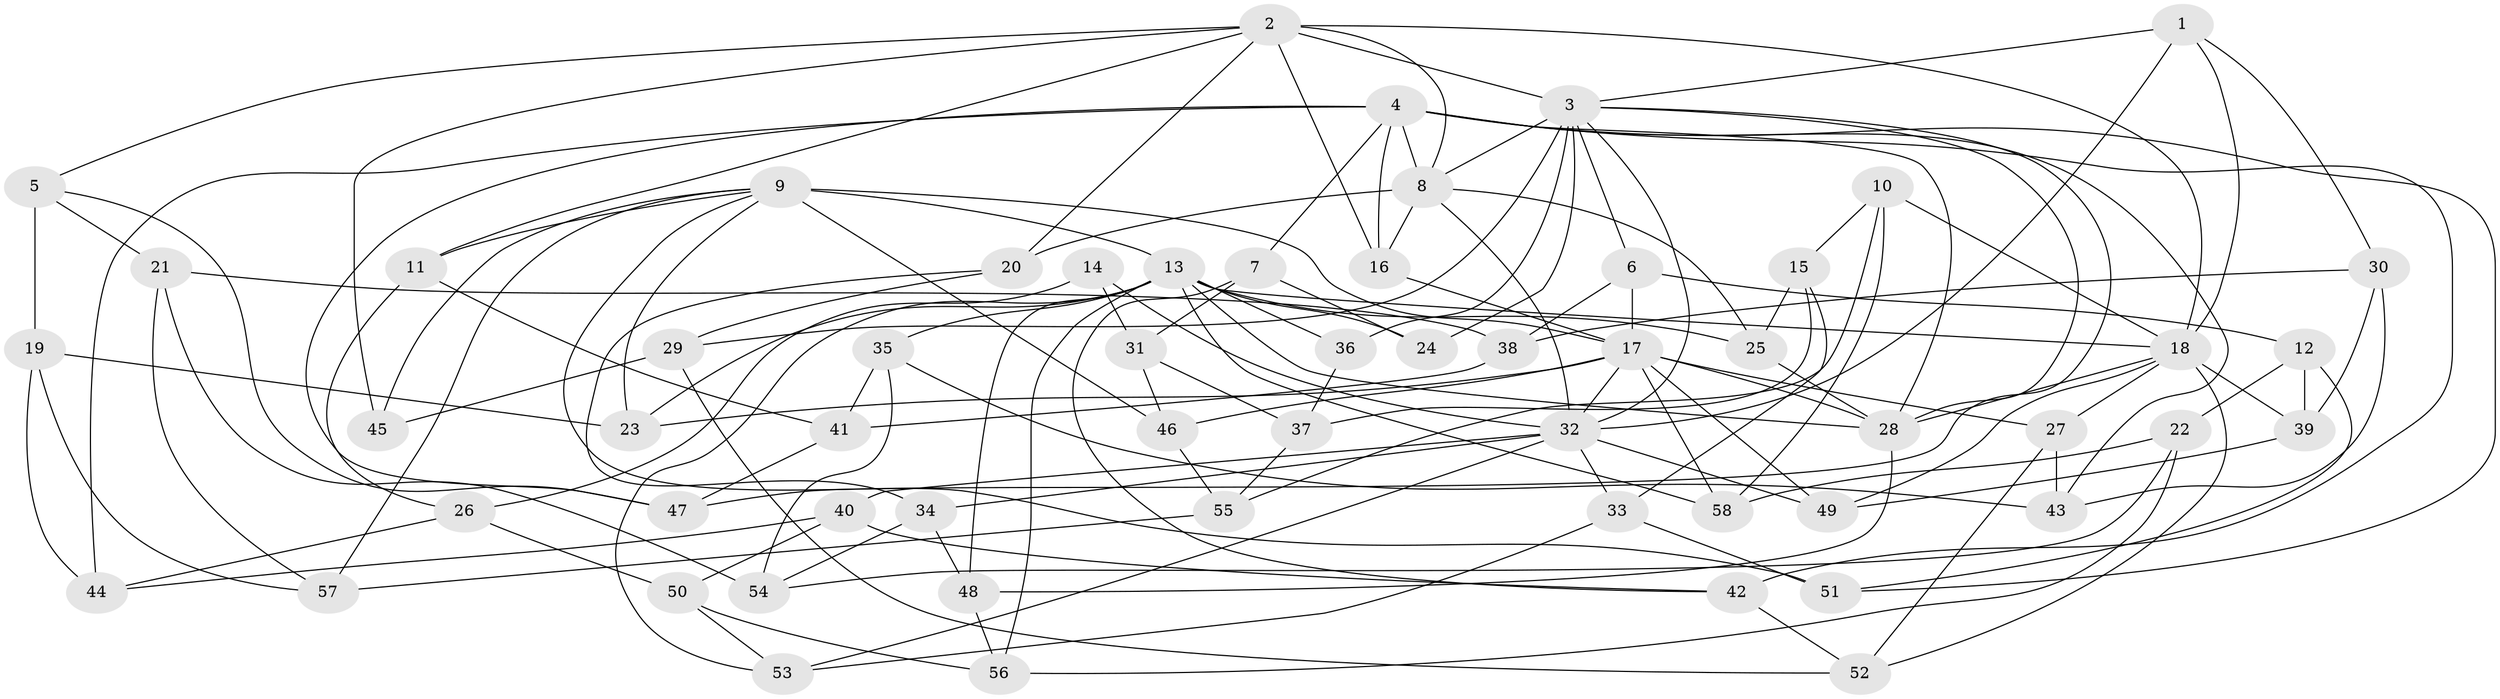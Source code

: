 // original degree distribution, {4: 1.0}
// Generated by graph-tools (version 1.1) at 2025/53/03/04/25 22:53:56]
// undirected, 58 vertices, 139 edges
graph export_dot {
  node [color=gray90,style=filled];
  1;
  2;
  3;
  4;
  5;
  6;
  7;
  8;
  9;
  10;
  11;
  12;
  13;
  14;
  15;
  16;
  17;
  18;
  19;
  20;
  21;
  22;
  23;
  24;
  25;
  26;
  27;
  28;
  29;
  30;
  31;
  32;
  33;
  34;
  35;
  36;
  37;
  38;
  39;
  40;
  41;
  42;
  43;
  44;
  45;
  46;
  47;
  48;
  49;
  50;
  51;
  52;
  53;
  54;
  55;
  56;
  57;
  58;
  1 -- 3 [weight=1.0];
  1 -- 18 [weight=1.0];
  1 -- 30 [weight=1.0];
  1 -- 32 [weight=1.0];
  2 -- 3 [weight=1.0];
  2 -- 5 [weight=1.0];
  2 -- 8 [weight=1.0];
  2 -- 11 [weight=1.0];
  2 -- 16 [weight=1.0];
  2 -- 18 [weight=2.0];
  2 -- 20 [weight=1.0];
  2 -- 45 [weight=2.0];
  3 -- 6 [weight=1.0];
  3 -- 8 [weight=1.0];
  3 -- 24 [weight=2.0];
  3 -- 28 [weight=1.0];
  3 -- 29 [weight=1.0];
  3 -- 32 [weight=1.0];
  3 -- 36 [weight=2.0];
  3 -- 47 [weight=1.0];
  4 -- 7 [weight=1.0];
  4 -- 8 [weight=1.0];
  4 -- 16 [weight=1.0];
  4 -- 28 [weight=2.0];
  4 -- 42 [weight=1.0];
  4 -- 43 [weight=1.0];
  4 -- 44 [weight=1.0];
  4 -- 47 [weight=1.0];
  4 -- 51 [weight=1.0];
  5 -- 19 [weight=1.0];
  5 -- 21 [weight=1.0];
  5 -- 47 [weight=1.0];
  6 -- 12 [weight=1.0];
  6 -- 17 [weight=1.0];
  6 -- 38 [weight=1.0];
  7 -- 24 [weight=1.0];
  7 -- 31 [weight=1.0];
  7 -- 42 [weight=1.0];
  8 -- 16 [weight=1.0];
  8 -- 20 [weight=1.0];
  8 -- 25 [weight=1.0];
  8 -- 32 [weight=2.0];
  9 -- 11 [weight=1.0];
  9 -- 13 [weight=1.0];
  9 -- 17 [weight=3.0];
  9 -- 23 [weight=1.0];
  9 -- 45 [weight=1.0];
  9 -- 46 [weight=1.0];
  9 -- 51 [weight=1.0];
  9 -- 57 [weight=1.0];
  10 -- 15 [weight=1.0];
  10 -- 18 [weight=1.0];
  10 -- 55 [weight=1.0];
  10 -- 58 [weight=1.0];
  11 -- 26 [weight=1.0];
  11 -- 41 [weight=1.0];
  12 -- 22 [weight=1.0];
  12 -- 39 [weight=1.0];
  12 -- 51 [weight=1.0];
  13 -- 18 [weight=1.0];
  13 -- 23 [weight=1.0];
  13 -- 24 [weight=1.0];
  13 -- 25 [weight=1.0];
  13 -- 28 [weight=1.0];
  13 -- 35 [weight=1.0];
  13 -- 36 [weight=1.0];
  13 -- 48 [weight=1.0];
  13 -- 53 [weight=1.0];
  13 -- 56 [weight=1.0];
  13 -- 58 [weight=1.0];
  14 -- 26 [weight=1.0];
  14 -- 31 [weight=1.0];
  14 -- 32 [weight=2.0];
  15 -- 25 [weight=1.0];
  15 -- 33 [weight=1.0];
  15 -- 37 [weight=1.0];
  16 -- 17 [weight=1.0];
  17 -- 23 [weight=1.0];
  17 -- 27 [weight=1.0];
  17 -- 28 [weight=1.0];
  17 -- 32 [weight=1.0];
  17 -- 46 [weight=1.0];
  17 -- 49 [weight=1.0];
  17 -- 58 [weight=1.0];
  18 -- 27 [weight=1.0];
  18 -- 28 [weight=1.0];
  18 -- 39 [weight=1.0];
  18 -- 49 [weight=1.0];
  18 -- 52 [weight=1.0];
  19 -- 23 [weight=1.0];
  19 -- 44 [weight=1.0];
  19 -- 57 [weight=1.0];
  20 -- 29 [weight=1.0];
  20 -- 34 [weight=1.0];
  21 -- 38 [weight=1.0];
  21 -- 54 [weight=1.0];
  21 -- 57 [weight=1.0];
  22 -- 54 [weight=1.0];
  22 -- 56 [weight=1.0];
  22 -- 58 [weight=1.0];
  25 -- 28 [weight=1.0];
  26 -- 44 [weight=1.0];
  26 -- 50 [weight=1.0];
  27 -- 43 [weight=1.0];
  27 -- 52 [weight=1.0];
  28 -- 48 [weight=1.0];
  29 -- 45 [weight=1.0];
  29 -- 52 [weight=1.0];
  30 -- 38 [weight=1.0];
  30 -- 39 [weight=1.0];
  30 -- 43 [weight=1.0];
  31 -- 37 [weight=1.0];
  31 -- 46 [weight=1.0];
  32 -- 33 [weight=1.0];
  32 -- 34 [weight=1.0];
  32 -- 40 [weight=1.0];
  32 -- 49 [weight=1.0];
  32 -- 53 [weight=1.0];
  33 -- 51 [weight=1.0];
  33 -- 53 [weight=1.0];
  34 -- 48 [weight=1.0];
  34 -- 54 [weight=1.0];
  35 -- 41 [weight=1.0];
  35 -- 43 [weight=1.0];
  35 -- 54 [weight=1.0];
  36 -- 37 [weight=1.0];
  37 -- 55 [weight=1.0];
  38 -- 41 [weight=1.0];
  39 -- 49 [weight=1.0];
  40 -- 42 [weight=1.0];
  40 -- 44 [weight=1.0];
  40 -- 50 [weight=1.0];
  41 -- 47 [weight=1.0];
  42 -- 52 [weight=1.0];
  46 -- 55 [weight=1.0];
  48 -- 56 [weight=1.0];
  50 -- 53 [weight=1.0];
  50 -- 56 [weight=1.0];
  55 -- 57 [weight=1.0];
}
